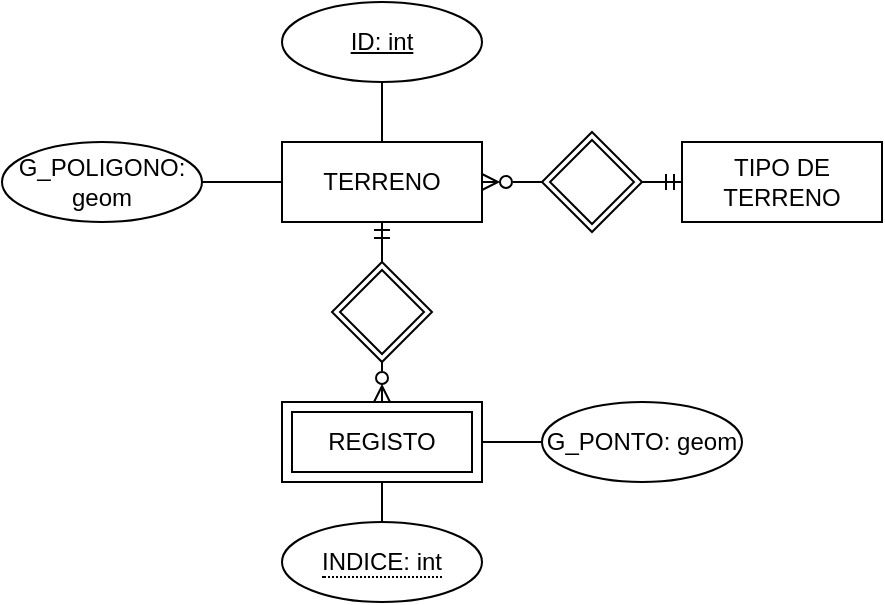 <mxfile version="20.2.3" type="device"><diagram name="Page-1" id="e56a1550-8fbb-45ad-956c-1786394a9013"><mxGraphModel dx="1038" dy="737" grid="1" gridSize="10" guides="1" tooltips="1" connect="1" arrows="1" fold="1" page="1" pageScale="1" pageWidth="1100" pageHeight="850" background="none" math="0" shadow="0"><root><mxCell id="0"/><mxCell id="1" parent="0"/><mxCell id="SiDbu6iv_xkts7sr3Cy3-10" style="edgeStyle=orthogonalEdgeStyle;rounded=0;orthogonalLoop=1;jettySize=auto;html=1;exitX=0.5;exitY=1;exitDx=0;exitDy=0;entryX=0.5;entryY=0;entryDx=0;entryDy=0;endArrow=none;endFill=0;startArrow=ERmandOne;startFill=0;" edge="1" parent="1" source="SiDbu6iv_xkts7sr3Cy3-1" target="SiDbu6iv_xkts7sr3Cy3-2"><mxGeometry relative="1" as="geometry"/></mxCell><mxCell id="SiDbu6iv_xkts7sr3Cy3-14" style="edgeStyle=orthogonalEdgeStyle;rounded=0;orthogonalLoop=1;jettySize=auto;html=1;exitX=0.5;exitY=0;exitDx=0;exitDy=0;entryX=0.5;entryY=1;entryDx=0;entryDy=0;startArrow=none;startFill=0;endArrow=none;endFill=0;" edge="1" parent="1" source="SiDbu6iv_xkts7sr3Cy3-1" target="SiDbu6iv_xkts7sr3Cy3-3"><mxGeometry relative="1" as="geometry"/></mxCell><mxCell id="SiDbu6iv_xkts7sr3Cy3-16" style="edgeStyle=orthogonalEdgeStyle;rounded=0;orthogonalLoop=1;jettySize=auto;html=1;exitX=0;exitY=0.5;exitDx=0;exitDy=0;entryX=1;entryY=0.5;entryDx=0;entryDy=0;startArrow=none;startFill=0;endArrow=none;endFill=0;" edge="1" parent="1" source="SiDbu6iv_xkts7sr3Cy3-1" target="SiDbu6iv_xkts7sr3Cy3-15"><mxGeometry relative="1" as="geometry"/></mxCell><mxCell id="SiDbu6iv_xkts7sr3Cy3-1" value="TERRENO" style="whiteSpace=wrap;html=1;align=center;" vertex="1" parent="1"><mxGeometry x="530" y="360" width="100" height="40" as="geometry"/></mxCell><mxCell id="SiDbu6iv_xkts7sr3Cy3-11" style="edgeStyle=orthogonalEdgeStyle;rounded=0;orthogonalLoop=1;jettySize=auto;html=1;exitX=0.5;exitY=1;exitDx=0;exitDy=0;entryX=0.5;entryY=0;entryDx=0;entryDy=0;startArrow=none;startFill=0;endArrow=ERzeroToMany;endFill=0;" edge="1" parent="1" source="SiDbu6iv_xkts7sr3Cy3-2" target="SiDbu6iv_xkts7sr3Cy3-9"><mxGeometry relative="1" as="geometry"/></mxCell><mxCell id="SiDbu6iv_xkts7sr3Cy3-2" value="" style="shape=rhombus;double=1;perimeter=rhombusPerimeter;whiteSpace=wrap;html=1;align=center;" vertex="1" parent="1"><mxGeometry x="555" y="420" width="50" height="50" as="geometry"/></mxCell><mxCell id="SiDbu6iv_xkts7sr3Cy3-3" value="ID: int" style="ellipse;whiteSpace=wrap;html=1;align=center;fontStyle=4" vertex="1" parent="1"><mxGeometry x="530" y="290" width="100" height="40" as="geometry"/></mxCell><mxCell id="SiDbu6iv_xkts7sr3Cy3-13" style="edgeStyle=orthogonalEdgeStyle;rounded=0;orthogonalLoop=1;jettySize=auto;html=1;exitX=0;exitY=0.5;exitDx=0;exitDy=0;entryX=1;entryY=0.5;entryDx=0;entryDy=0;startArrow=none;startFill=0;endArrow=ERzeroToMany;endFill=0;" edge="1" parent="1" source="SiDbu6iv_xkts7sr3Cy3-5" target="SiDbu6iv_xkts7sr3Cy3-1"><mxGeometry relative="1" as="geometry"/></mxCell><mxCell id="SiDbu6iv_xkts7sr3Cy3-5" value="" style="shape=rhombus;double=1;perimeter=rhombusPerimeter;whiteSpace=wrap;html=1;align=center;" vertex="1" parent="1"><mxGeometry x="660" y="355" width="50" height="50" as="geometry"/></mxCell><mxCell id="SiDbu6iv_xkts7sr3Cy3-8" value="TIPO DE TERRENO" style="whiteSpace=wrap;html=1;align=center;" vertex="1" parent="1"><mxGeometry x="730" y="360" width="100" height="40" as="geometry"/></mxCell><mxCell id="SiDbu6iv_xkts7sr3Cy3-18" style="edgeStyle=orthogonalEdgeStyle;rounded=0;orthogonalLoop=1;jettySize=auto;html=1;exitX=1;exitY=0.5;exitDx=0;exitDy=0;entryX=0;entryY=0.5;entryDx=0;entryDy=0;startArrow=none;startFill=0;endArrow=none;endFill=0;" edge="1" parent="1" source="SiDbu6iv_xkts7sr3Cy3-9" target="SiDbu6iv_xkts7sr3Cy3-17"><mxGeometry relative="1" as="geometry"/></mxCell><mxCell id="SiDbu6iv_xkts7sr3Cy3-20" style="edgeStyle=orthogonalEdgeStyle;rounded=0;orthogonalLoop=1;jettySize=auto;html=1;exitX=0.5;exitY=1;exitDx=0;exitDy=0;entryX=0.5;entryY=0;entryDx=0;entryDy=0;startArrow=none;startFill=0;endArrow=none;endFill=0;" edge="1" parent="1" source="SiDbu6iv_xkts7sr3Cy3-9" target="SiDbu6iv_xkts7sr3Cy3-21"><mxGeometry relative="1" as="geometry"><mxPoint x="580" y="550" as="targetPoint"/></mxGeometry></mxCell><mxCell id="SiDbu6iv_xkts7sr3Cy3-9" value="REGISTO" style="shape=ext;margin=3;double=1;whiteSpace=wrap;html=1;align=center;" vertex="1" parent="1"><mxGeometry x="530" y="490" width="100" height="40" as="geometry"/></mxCell><mxCell id="SiDbu6iv_xkts7sr3Cy3-12" style="edgeStyle=orthogonalEdgeStyle;rounded=0;orthogonalLoop=1;jettySize=auto;html=1;exitX=1;exitY=0.5;exitDx=0;exitDy=0;entryX=0;entryY=0.5;entryDx=0;entryDy=0;startArrow=none;startFill=0;endArrow=ERmandOne;endFill=0;" edge="1" parent="1" source="SiDbu6iv_xkts7sr3Cy3-5" target="SiDbu6iv_xkts7sr3Cy3-8"><mxGeometry relative="1" as="geometry"><mxPoint x="540" y="520" as="sourcePoint"/><mxPoint x="540" y="580" as="targetPoint"/></mxGeometry></mxCell><mxCell id="SiDbu6iv_xkts7sr3Cy3-15" value="G_POLIGONO: geom" style="ellipse;whiteSpace=wrap;html=1;align=center;fontStyle=0" vertex="1" parent="1"><mxGeometry x="390" y="360" width="100" height="40" as="geometry"/></mxCell><mxCell id="SiDbu6iv_xkts7sr3Cy3-17" value="G_PONTO: geom" style="ellipse;whiteSpace=wrap;html=1;align=center;fontStyle=0" vertex="1" parent="1"><mxGeometry x="660" y="490" width="100" height="40" as="geometry"/></mxCell><mxCell id="SiDbu6iv_xkts7sr3Cy3-21" value="&lt;span style=&quot;border-bottom: 1px dotted&quot;&gt;INDICE: int&lt;/span&gt;" style="ellipse;whiteSpace=wrap;html=1;align=center;" vertex="1" parent="1"><mxGeometry x="530" y="550" width="100" height="40" as="geometry"/></mxCell></root></mxGraphModel></diagram></mxfile>